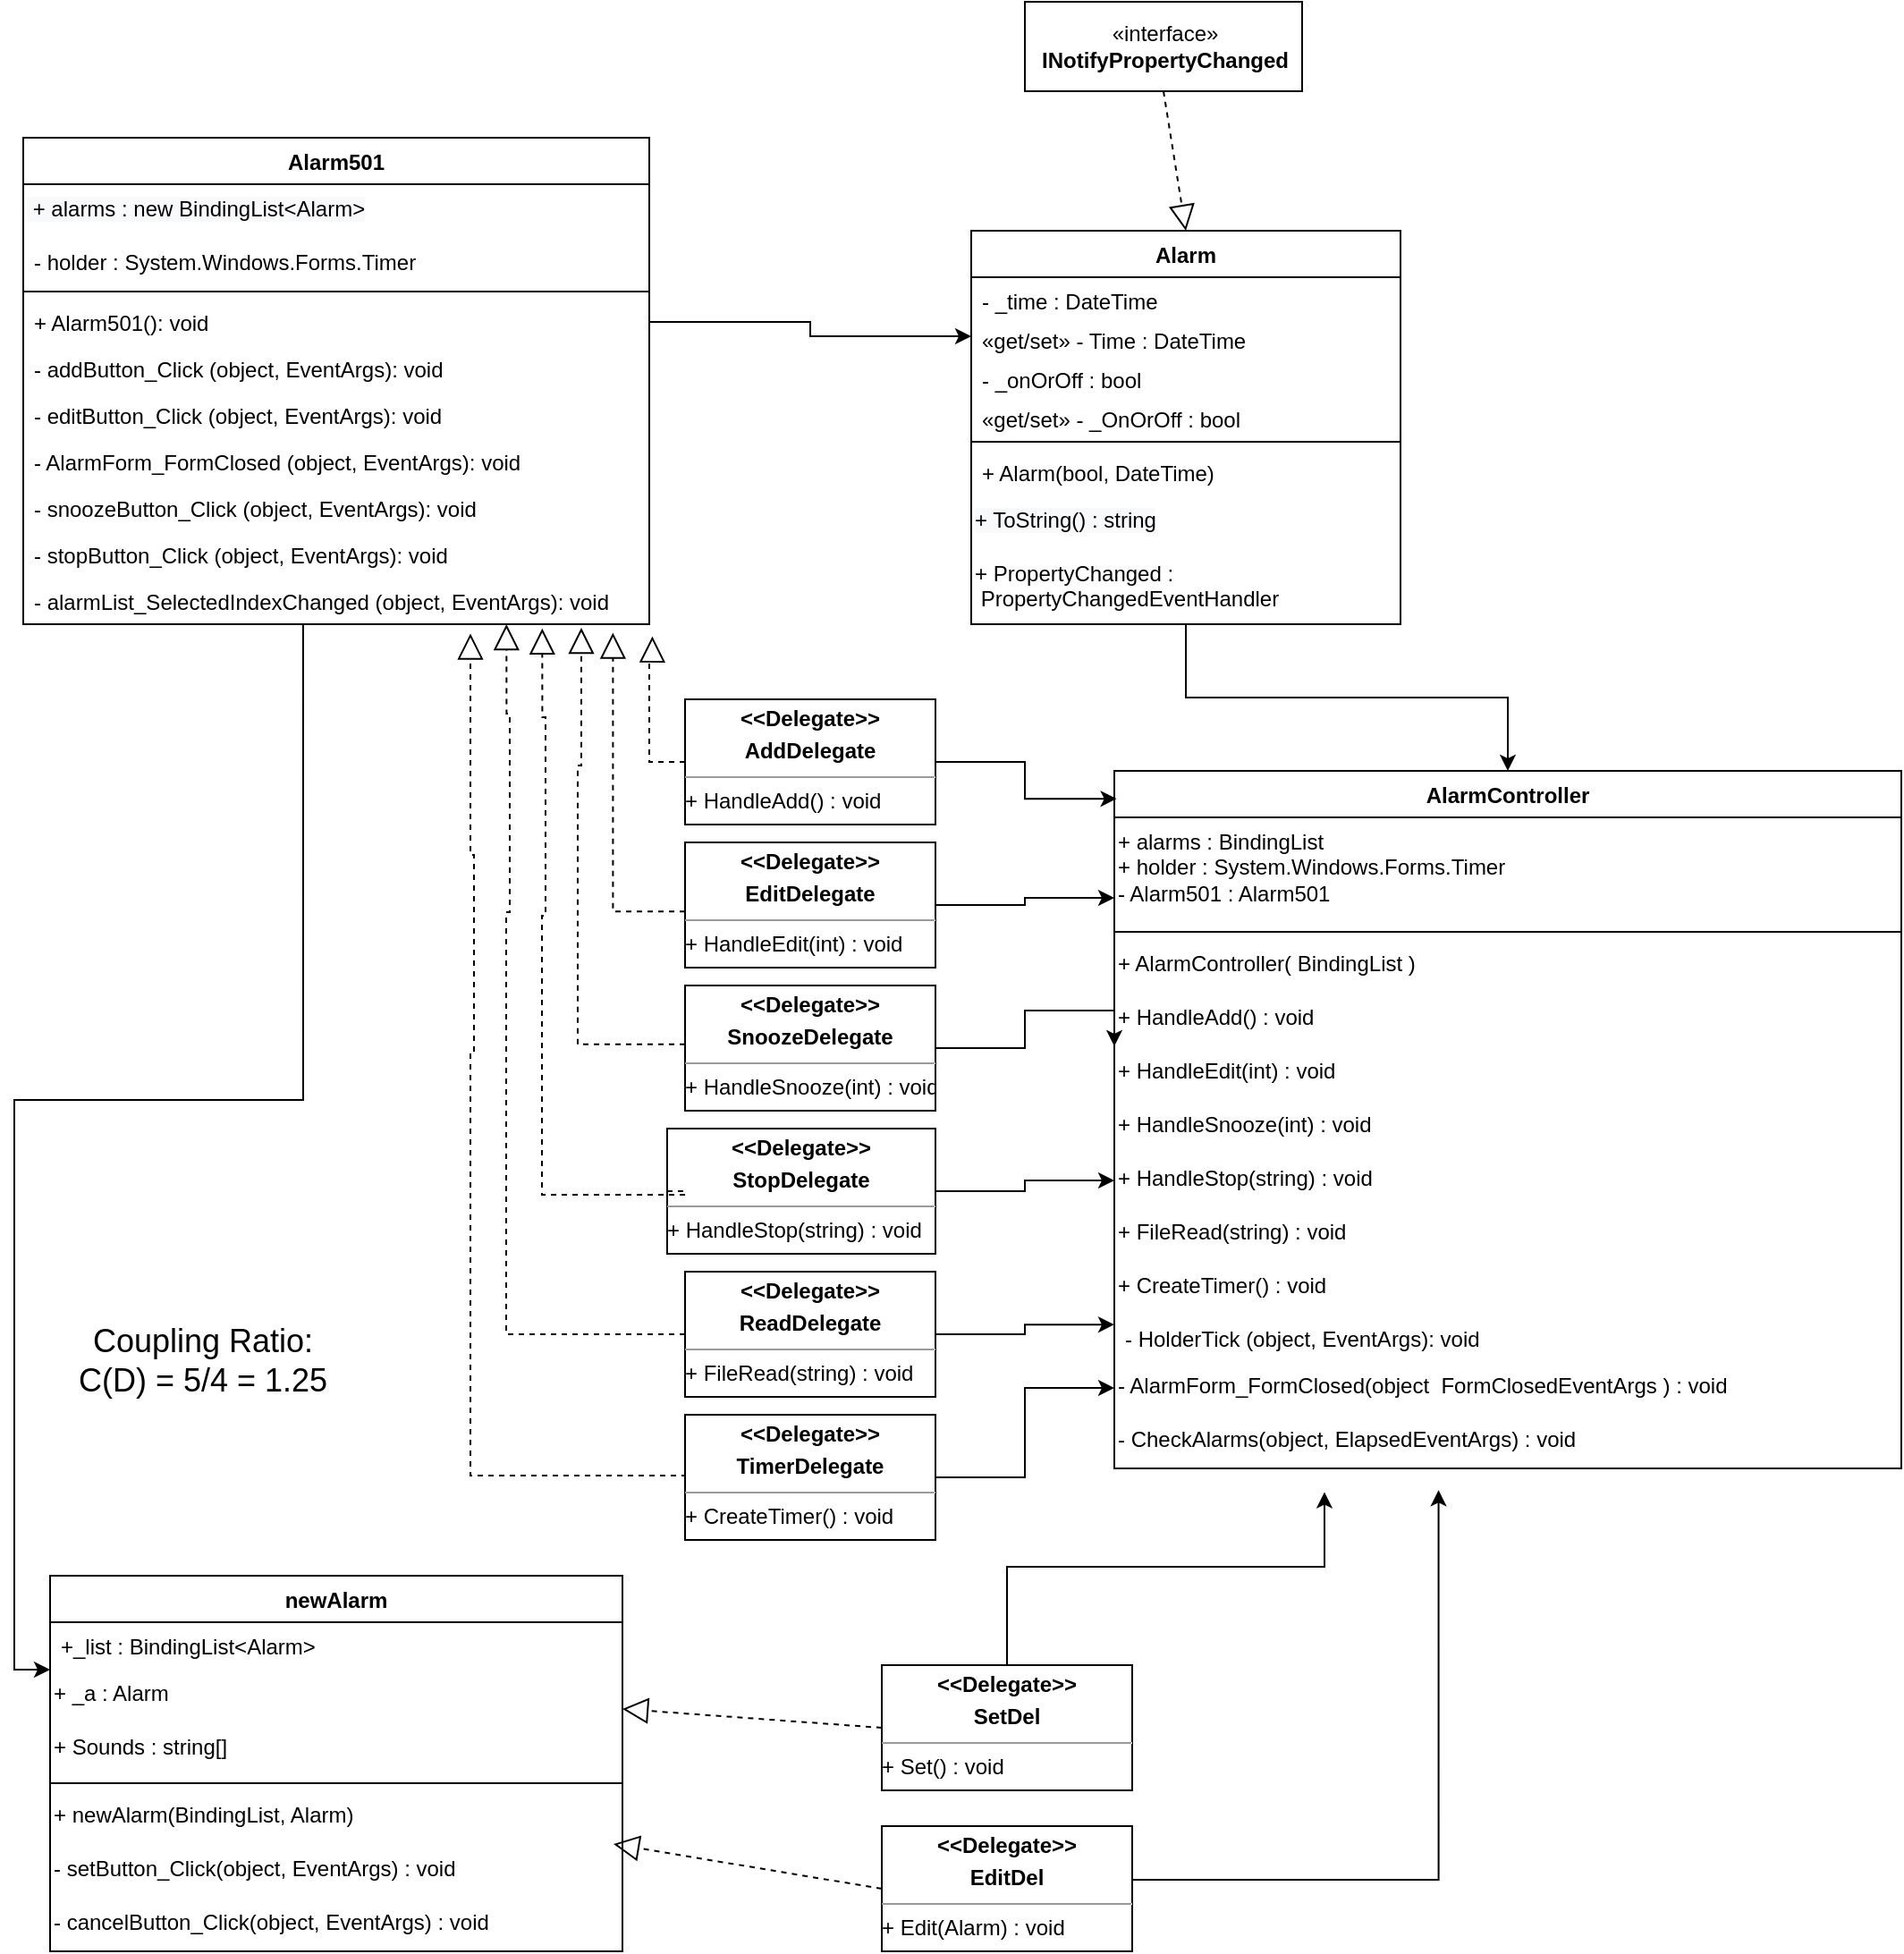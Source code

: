 <mxfile version="16.6.5" type="device"><diagram id="BD8AiTBZXwITBo6jQqy-" name="Page-1"><mxGraphModel dx="1038" dy="1638" grid="1" gridSize="10" guides="1" tooltips="1" connect="1" arrows="1" fold="1" page="1" pageScale="1" pageWidth="850" pageHeight="1100" math="0" shadow="0"><root><mxCell id="0"/><mxCell id="1" parent="0"/><mxCell id="9IbYU1JsuYIL3_ZVUA-H-1" value="Alarm501" style="swimlane;fontStyle=1;align=center;verticalAlign=top;childLayout=stackLayout;horizontal=1;startSize=26;horizontalStack=0;resizeParent=1;resizeParentMax=0;resizeLast=0;collapsible=1;marginBottom=0;" parent="1" vertex="1"><mxGeometry x="20" y="-104" width="350" height="272" as="geometry"/></mxCell><mxCell id="IDQpKu8KwJjtk9IXUo6b-20" value="&lt;span style=&quot;color: rgb(0, 0, 0); font-family: helvetica; font-size: 12px; font-style: normal; font-weight: 400; letter-spacing: normal; text-align: left; text-indent: 0px; text-transform: none; word-spacing: 0px; background-color: rgb(248, 249, 250); display: inline; float: none;&quot;&gt;&amp;nbsp;+ alarms : new BindingList&amp;lt;Alarm&amp;gt;&lt;/span&gt;" style="text;whiteSpace=wrap;html=1;" parent="9IbYU1JsuYIL3_ZVUA-H-1" vertex="1"><mxGeometry y="26" width="350" height="30" as="geometry"/></mxCell><mxCell id="9IbYU1JsuYIL3_ZVUA-H-2" value="- holder : System.Windows.Forms.Timer " style="text;strokeColor=none;fillColor=none;align=left;verticalAlign=top;spacingLeft=4;spacingRight=4;overflow=hidden;rotatable=0;points=[[0,0.5],[1,0.5]];portConstraint=eastwest;" parent="9IbYU1JsuYIL3_ZVUA-H-1" vertex="1"><mxGeometry y="56" width="350" height="26" as="geometry"/></mxCell><mxCell id="9IbYU1JsuYIL3_ZVUA-H-3" value="" style="line;strokeWidth=1;fillColor=none;align=left;verticalAlign=middle;spacingTop=-1;spacingLeft=3;spacingRight=3;rotatable=0;labelPosition=right;points=[];portConstraint=eastwest;" parent="9IbYU1JsuYIL3_ZVUA-H-1" vertex="1"><mxGeometry y="82" width="350" height="8" as="geometry"/></mxCell><mxCell id="9IbYU1JsuYIL3_ZVUA-H-4" value="+ Alarm501(): void" style="text;strokeColor=none;fillColor=none;align=left;verticalAlign=top;spacingLeft=4;spacingRight=4;overflow=hidden;rotatable=0;points=[[0,0.5],[1,0.5]];portConstraint=eastwest;" parent="9IbYU1JsuYIL3_ZVUA-H-1" vertex="1"><mxGeometry y="90" width="350" height="26" as="geometry"/></mxCell><mxCell id="9IbYU1JsuYIL3_ZVUA-H-17" value="- addButton_Click (object, EventArgs): void" style="text;strokeColor=none;fillColor=none;align=left;verticalAlign=top;spacingLeft=4;spacingRight=4;overflow=hidden;rotatable=0;points=[[0,0.5],[1,0.5]];portConstraint=eastwest;" parent="9IbYU1JsuYIL3_ZVUA-H-1" vertex="1"><mxGeometry y="116" width="350" height="26" as="geometry"/></mxCell><mxCell id="9IbYU1JsuYIL3_ZVUA-H-19" value="- editButton_Click (object, EventArgs): void" style="text;strokeColor=none;fillColor=none;align=left;verticalAlign=top;spacingLeft=4;spacingRight=4;overflow=hidden;rotatable=0;points=[[0,0.5],[1,0.5]];portConstraint=eastwest;" parent="9IbYU1JsuYIL3_ZVUA-H-1" vertex="1"><mxGeometry y="142" width="350" height="26" as="geometry"/></mxCell><mxCell id="9IbYU1JsuYIL3_ZVUA-H-20" value="- AlarmForm_FormClosed (object, EventArgs): void" style="text;strokeColor=none;fillColor=none;align=left;verticalAlign=top;spacingLeft=4;spacingRight=4;overflow=hidden;rotatable=0;points=[[0,0.5],[1,0.5]];portConstraint=eastwest;" parent="9IbYU1JsuYIL3_ZVUA-H-1" vertex="1"><mxGeometry y="168" width="350" height="26" as="geometry"/></mxCell><mxCell id="9IbYU1JsuYIL3_ZVUA-H-21" value="- snoozeButton_Click (object, EventArgs): void" style="text;strokeColor=none;fillColor=none;align=left;verticalAlign=top;spacingLeft=4;spacingRight=4;overflow=hidden;rotatable=0;points=[[0,0.5],[1,0.5]];portConstraint=eastwest;" parent="9IbYU1JsuYIL3_ZVUA-H-1" vertex="1"><mxGeometry y="194" width="350" height="26" as="geometry"/></mxCell><mxCell id="9IbYU1JsuYIL3_ZVUA-H-22" value="- stopButton_Click (object, EventArgs): void" style="text;strokeColor=none;fillColor=none;align=left;verticalAlign=top;spacingLeft=4;spacingRight=4;overflow=hidden;rotatable=0;points=[[0,0.5],[1,0.5]];portConstraint=eastwest;" parent="9IbYU1JsuYIL3_ZVUA-H-1" vertex="1"><mxGeometry y="220" width="350" height="26" as="geometry"/></mxCell><mxCell id="9IbYU1JsuYIL3_ZVUA-H-23" value="- alarmList_SelectedIndexChanged (object, EventArgs): void" style="text;strokeColor=none;fillColor=none;align=left;verticalAlign=top;spacingLeft=4;spacingRight=4;overflow=hidden;rotatable=0;points=[[0,0.5],[1,0.5]];portConstraint=eastwest;" parent="9IbYU1JsuYIL3_ZVUA-H-1" vertex="1"><mxGeometry y="246" width="350" height="26" as="geometry"/></mxCell><mxCell id="9IbYU1JsuYIL3_ZVUA-H-5" value="Alarm" style="swimlane;fontStyle=1;align=center;verticalAlign=top;childLayout=stackLayout;horizontal=1;startSize=26;horizontalStack=0;resizeParent=1;resizeParentMax=0;resizeLast=0;collapsible=1;marginBottom=0;" parent="1" vertex="1"><mxGeometry x="550" y="-52" width="240" height="220" as="geometry"/></mxCell><mxCell id="9IbYU1JsuYIL3_ZVUA-H-27" value="- _time : DateTime" style="text;strokeColor=none;fillColor=none;align=left;verticalAlign=top;spacingLeft=4;spacingRight=4;overflow=hidden;rotatable=0;points=[[0,0.5],[1,0.5]];portConstraint=eastwest;" parent="9IbYU1JsuYIL3_ZVUA-H-5" vertex="1"><mxGeometry y="26" width="240" height="22" as="geometry"/></mxCell><mxCell id="9IbYU1JsuYIL3_ZVUA-H-6" value="«get/set» - Time : DateTime" style="text;strokeColor=none;fillColor=none;align=left;verticalAlign=top;spacingLeft=4;spacingRight=4;overflow=hidden;rotatable=0;points=[[0,0.5],[1,0.5]];portConstraint=eastwest;" parent="9IbYU1JsuYIL3_ZVUA-H-5" vertex="1"><mxGeometry y="48" width="240" height="22" as="geometry"/></mxCell><mxCell id="9IbYU1JsuYIL3_ZVUA-H-28" value="- _onOrOff : bool" style="text;strokeColor=none;fillColor=none;align=left;verticalAlign=top;spacingLeft=4;spacingRight=4;overflow=hidden;rotatable=0;points=[[0,0.5],[1,0.5]];portConstraint=eastwest;" parent="9IbYU1JsuYIL3_ZVUA-H-5" vertex="1"><mxGeometry y="70" width="240" height="22" as="geometry"/></mxCell><mxCell id="9IbYU1JsuYIL3_ZVUA-H-29" value="«get/set» - _OnOrOff : bool" style="text;strokeColor=none;fillColor=none;align=left;verticalAlign=top;spacingLeft=4;spacingRight=4;overflow=hidden;rotatable=0;points=[[0,0.5],[1,0.5]];portConstraint=eastwest;" parent="9IbYU1JsuYIL3_ZVUA-H-5" vertex="1"><mxGeometry y="92" width="240" height="22" as="geometry"/></mxCell><mxCell id="9IbYU1JsuYIL3_ZVUA-H-7" value="" style="line;strokeWidth=1;fillColor=none;align=left;verticalAlign=middle;spacingTop=-1;spacingLeft=3;spacingRight=3;rotatable=0;labelPosition=right;points=[];portConstraint=eastwest;" parent="9IbYU1JsuYIL3_ZVUA-H-5" vertex="1"><mxGeometry y="114" width="240" height="8" as="geometry"/></mxCell><mxCell id="9IbYU1JsuYIL3_ZVUA-H-8" value="+ Alarm(bool, DateTime)" style="text;strokeColor=none;fillColor=none;align=left;verticalAlign=top;spacingLeft=4;spacingRight=4;overflow=hidden;rotatable=0;points=[[0,0.5],[1,0.5]];portConstraint=eastwest;" parent="9IbYU1JsuYIL3_ZVUA-H-5" vertex="1"><mxGeometry y="122" width="240" height="26" as="geometry"/></mxCell><mxCell id="9IbYU1JsuYIL3_ZVUA-H-30" value="&lt;span style=&quot;color: rgb(0 , 0 , 0) ; font-family: &amp;#34;helvetica&amp;#34; ; font-size: 12px ; font-style: normal ; font-weight: 400 ; letter-spacing: normal ; text-align: left ; text-indent: 0px ; text-transform: none ; word-spacing: 0px ; background-color: rgb(248 , 249 , 250) ; display: inline ; float: none&quot;&gt;+ ToString() : string&lt;/span&gt;" style="text;whiteSpace=wrap;html=1;" parent="9IbYU1JsuYIL3_ZVUA-H-5" vertex="1"><mxGeometry y="148" width="240" height="30" as="geometry"/></mxCell><mxCell id="9IbYU1JsuYIL3_ZVUA-H-31" value="+ PropertyChanged : &amp;nbsp;PropertyChangedEventHandler&amp;nbsp;" style="text;whiteSpace=wrap;html=1;" parent="9IbYU1JsuYIL3_ZVUA-H-5" vertex="1"><mxGeometry y="178" width="240" height="42" as="geometry"/></mxCell><mxCell id="9IbYU1JsuYIL3_ZVUA-H-9" value="newAlarm" style="swimlane;fontStyle=1;align=center;verticalAlign=top;childLayout=stackLayout;horizontal=1;startSize=26;horizontalStack=0;resizeParent=1;resizeParentMax=0;resizeLast=0;collapsible=1;marginBottom=0;" parent="1" vertex="1"><mxGeometry x="35" y="700" width="320" height="210" as="geometry"/></mxCell><mxCell id="9IbYU1JsuYIL3_ZVUA-H-10" value="+_list : BindingList&lt;Alarm&gt; " style="text;strokeColor=none;fillColor=none;align=left;verticalAlign=top;spacingLeft=4;spacingRight=4;overflow=hidden;rotatable=0;points=[[0,0.5],[1,0.5]];portConstraint=eastwest;" parent="9IbYU1JsuYIL3_ZVUA-H-9" vertex="1"><mxGeometry y="26" width="320" height="26" as="geometry"/></mxCell><mxCell id="9IbYU1JsuYIL3_ZVUA-H-34" value="+ _a : Alarm&amp;nbsp;" style="text;whiteSpace=wrap;html=1;" parent="9IbYU1JsuYIL3_ZVUA-H-9" vertex="1"><mxGeometry y="52" width="320" height="30" as="geometry"/></mxCell><mxCell id="IDQpKu8KwJjtk9IXUo6b-29" value="+ Sounds : string[]" style="text;whiteSpace=wrap;html=1;" parent="9IbYU1JsuYIL3_ZVUA-H-9" vertex="1"><mxGeometry y="82" width="320" height="30" as="geometry"/></mxCell><mxCell id="9IbYU1JsuYIL3_ZVUA-H-11" value="" style="line;strokeWidth=1;fillColor=none;align=left;verticalAlign=middle;spacingTop=-1;spacingLeft=3;spacingRight=3;rotatable=0;labelPosition=right;points=[];portConstraint=eastwest;" parent="9IbYU1JsuYIL3_ZVUA-H-9" vertex="1"><mxGeometry y="112" width="320" height="8" as="geometry"/></mxCell><mxCell id="9IbYU1JsuYIL3_ZVUA-H-35" value="+ newAlarm(BindingList, Alarm)" style="text;whiteSpace=wrap;html=1;" parent="9IbYU1JsuYIL3_ZVUA-H-9" vertex="1"><mxGeometry y="120" width="320" height="30" as="geometry"/></mxCell><mxCell id="9IbYU1JsuYIL3_ZVUA-H-36" value="- setButton_Click(object, EventArgs) : void" style="text;whiteSpace=wrap;html=1;" parent="9IbYU1JsuYIL3_ZVUA-H-9" vertex="1"><mxGeometry y="150" width="320" height="30" as="geometry"/></mxCell><mxCell id="9IbYU1JsuYIL3_ZVUA-H-37" value="- cancelButton_Click(object, EventArgs) : void" style="text;whiteSpace=wrap;html=1;" parent="9IbYU1JsuYIL3_ZVUA-H-9" vertex="1"><mxGeometry y="180" width="320" height="30" as="geometry"/></mxCell><mxCell id="9IbYU1JsuYIL3_ZVUA-H-24" style="edgeStyle=orthogonalEdgeStyle;rounded=0;orthogonalLoop=1;jettySize=auto;html=1;entryX=0;entryY=0.5;entryDx=0;entryDy=0;exitX=1;exitY=0.5;exitDx=0;exitDy=0;" parent="1" source="9IbYU1JsuYIL3_ZVUA-H-4" target="9IbYU1JsuYIL3_ZVUA-H-6" edge="1"><mxGeometry relative="1" as="geometry"><mxPoint x="370" y="191" as="sourcePoint"/></mxGeometry></mxCell><mxCell id="9IbYU1JsuYIL3_ZVUA-H-25" value="«interface»&lt;br&gt;&lt;b&gt;INotifyPropertyChanged&lt;/b&gt;" style="html=1;" parent="1" vertex="1"><mxGeometry x="580" y="-180" width="155" height="50" as="geometry"/></mxCell><mxCell id="9IbYU1JsuYIL3_ZVUA-H-26" value="" style="endArrow=block;dashed=1;endFill=0;endSize=12;html=1;rounded=0;entryX=0.5;entryY=0;entryDx=0;entryDy=0;exitX=0.5;exitY=1;exitDx=0;exitDy=0;" parent="1" source="9IbYU1JsuYIL3_ZVUA-H-25" target="9IbYU1JsuYIL3_ZVUA-H-5" edge="1"><mxGeometry width="160" relative="1" as="geometry"><mxPoint x="460" y="120" as="sourcePoint"/><mxPoint x="620" y="120" as="targetPoint"/></mxGeometry></mxCell><mxCell id="9IbYU1JsuYIL3_ZVUA-H-32" style="edgeStyle=orthogonalEdgeStyle;rounded=0;orthogonalLoop=1;jettySize=auto;html=1;entryX=0;entryY=0.25;entryDx=0;entryDy=0;exitX=0.447;exitY=0.985;exitDx=0;exitDy=0;exitPerimeter=0;" parent="1" source="9IbYU1JsuYIL3_ZVUA-H-23" target="9IbYU1JsuYIL3_ZVUA-H-9" edge="1"><mxGeometry relative="1" as="geometry"><mxPoint x="630" y="520" as="targetPoint"/></mxGeometry></mxCell><mxCell id="IDQpKu8KwJjtk9IXUo6b-1" value="AlarmController" style="swimlane;fontStyle=1;align=center;verticalAlign=top;childLayout=stackLayout;horizontal=1;startSize=26;horizontalStack=0;resizeParent=1;resizeParentMax=0;resizeLast=0;collapsible=1;marginBottom=0;" parent="1" vertex="1"><mxGeometry x="630" y="250" width="440" height="390" as="geometry"/></mxCell><mxCell id="IDQpKu8KwJjtk9IXUo6b-11" value="+ alarms : BindingList&lt;br&gt;+ holder : System.Windows.Forms.Timer&lt;br&gt;- Alarm501 : Alarm501" style="text;whiteSpace=wrap;html=1;" parent="IDQpKu8KwJjtk9IXUo6b-1" vertex="1"><mxGeometry y="26" width="440" height="60" as="geometry"/></mxCell><mxCell id="IDQpKu8KwJjtk9IXUo6b-4" value="" style="line;strokeWidth=1;fillColor=none;align=left;verticalAlign=middle;spacingTop=-1;spacingLeft=3;spacingRight=3;rotatable=0;labelPosition=right;points=[];portConstraint=eastwest;" parent="IDQpKu8KwJjtk9IXUo6b-1" vertex="1"><mxGeometry y="86" width="440" height="8" as="geometry"/></mxCell><mxCell id="IDQpKu8KwJjtk9IXUo6b-10" value="+ AlarmController( BindingList )" style="text;whiteSpace=wrap;html=1;" parent="IDQpKu8KwJjtk9IXUo6b-1" vertex="1"><mxGeometry y="94" width="440" height="30" as="geometry"/></mxCell><mxCell id="IDQpKu8KwJjtk9IXUo6b-12" value="+ HandleAdd() : void" style="text;whiteSpace=wrap;html=1;" parent="IDQpKu8KwJjtk9IXUo6b-1" vertex="1"><mxGeometry y="124" width="440" height="30" as="geometry"/></mxCell><mxCell id="IDQpKu8KwJjtk9IXUo6b-13" value="+ HandleEdit(int) : void" style="text;whiteSpace=wrap;html=1;" parent="IDQpKu8KwJjtk9IXUo6b-1" vertex="1"><mxGeometry y="154" width="440" height="30" as="geometry"/></mxCell><mxCell id="IDQpKu8KwJjtk9IXUo6b-14" value="+ HandleSnooze(int) : void" style="text;whiteSpace=wrap;html=1;" parent="IDQpKu8KwJjtk9IXUo6b-1" vertex="1"><mxGeometry y="184" width="440" height="30" as="geometry"/></mxCell><mxCell id="IDQpKu8KwJjtk9IXUo6b-15" value="+ HandleStop(string) : void" style="text;whiteSpace=wrap;html=1;" parent="IDQpKu8KwJjtk9IXUo6b-1" vertex="1"><mxGeometry y="214" width="440" height="30" as="geometry"/></mxCell><mxCell id="IDQpKu8KwJjtk9IXUo6b-16" value="+ FileRead(string) : void" style="text;whiteSpace=wrap;html=1;" parent="IDQpKu8KwJjtk9IXUo6b-1" vertex="1"><mxGeometry y="244" width="440" height="30" as="geometry"/></mxCell><mxCell id="IDQpKu8KwJjtk9IXUo6b-17" value="+ CreateTimer() : void" style="text;whiteSpace=wrap;html=1;" parent="IDQpKu8KwJjtk9IXUo6b-1" vertex="1"><mxGeometry y="274" width="440" height="30" as="geometry"/></mxCell><mxCell id="IDQpKu8KwJjtk9IXUo6b-9" value="- HolderTick (object, EventArgs): void" style="text;strokeColor=none;fillColor=none;align=left;verticalAlign=top;spacingLeft=4;spacingRight=4;overflow=hidden;rotatable=0;points=[[0,0.5],[1,0.5]];portConstraint=eastwest;" parent="IDQpKu8KwJjtk9IXUo6b-1" vertex="1"><mxGeometry y="304" width="440" height="26" as="geometry"/></mxCell><mxCell id="IDQpKu8KwJjtk9IXUo6b-18" value="- AlarmForm_FormClosed(object&amp;nbsp; FormClosedEventArgs ) : void" style="text;whiteSpace=wrap;html=1;" parent="IDQpKu8KwJjtk9IXUo6b-1" vertex="1"><mxGeometry y="330" width="440" height="30" as="geometry"/></mxCell><mxCell id="IDQpKu8KwJjtk9IXUo6b-19" value="- CheckAlarms(object, ElapsedEventArgs) : void" style="text;whiteSpace=wrap;html=1;" parent="IDQpKu8KwJjtk9IXUo6b-1" vertex="1"><mxGeometry y="360" width="440" height="30" as="geometry"/></mxCell><mxCell id="IDQpKu8KwJjtk9IXUo6b-41" style="edgeStyle=orthogonalEdgeStyle;rounded=0;orthogonalLoop=1;jettySize=auto;html=1;entryX=0.003;entryY=0.04;entryDx=0;entryDy=0;entryPerimeter=0;" parent="1" source="IDQpKu8KwJjtk9IXUo6b-22" target="IDQpKu8KwJjtk9IXUo6b-1" edge="1"><mxGeometry relative="1" as="geometry"/></mxCell><mxCell id="IDQpKu8KwJjtk9IXUo6b-22" value="&lt;p style=&quot;margin: 0px ; margin-top: 4px ; text-align: center&quot;&gt;&lt;b&gt;&amp;lt;&amp;lt;Delegate&amp;gt;&amp;gt;&lt;/b&gt;&lt;/p&gt;&lt;p style=&quot;margin: 0px ; margin-top: 4px ; text-align: center&quot;&gt;&lt;b&gt;AddDelegate&lt;/b&gt;&lt;/p&gt;&lt;hr size=&quot;1&quot;&gt;&lt;div style=&quot;height: 2px&quot;&gt;&lt;span&gt;+ HandleAdd() : void&lt;/span&gt;&lt;/div&gt;" style="verticalAlign=top;align=left;overflow=fill;fontSize=12;fontFamily=Helvetica;html=1;" parent="1" vertex="1"><mxGeometry x="390" y="210" width="140" height="70" as="geometry"/></mxCell><mxCell id="IDQpKu8KwJjtk9IXUo6b-40" style="edgeStyle=orthogonalEdgeStyle;rounded=0;orthogonalLoop=1;jettySize=auto;html=1;entryX=0;entryY=0.75;entryDx=0;entryDy=0;" parent="1" source="IDQpKu8KwJjtk9IXUo6b-24" target="IDQpKu8KwJjtk9IXUo6b-11" edge="1"><mxGeometry relative="1" as="geometry"/></mxCell><mxCell id="IDQpKu8KwJjtk9IXUo6b-24" value="&lt;p style=&quot;margin: 0px ; margin-top: 4px ; text-align: center&quot;&gt;&lt;b&gt;&amp;lt;&amp;lt;Delegate&amp;gt;&amp;gt;&lt;/b&gt;&lt;/p&gt;&lt;p style=&quot;margin: 0px ; margin-top: 4px ; text-align: center&quot;&gt;&lt;b&gt;EditDelegate&lt;/b&gt;&lt;/p&gt;&lt;hr size=&quot;1&quot;&gt;&lt;div style=&quot;height: 2px&quot;&gt;&lt;span&gt;+ HandleEdit(int) : void&lt;/span&gt;&lt;/div&gt;" style="verticalAlign=top;align=left;overflow=fill;fontSize=12;fontFamily=Helvetica;html=1;" parent="1" vertex="1"><mxGeometry x="390" y="290" width="140" height="70" as="geometry"/></mxCell><mxCell id="IDQpKu8KwJjtk9IXUo6b-39" style="edgeStyle=orthogonalEdgeStyle;rounded=0;orthogonalLoop=1;jettySize=auto;html=1;entryX=0;entryY=0;entryDx=0;entryDy=0;" parent="1" source="IDQpKu8KwJjtk9IXUo6b-25" target="IDQpKu8KwJjtk9IXUo6b-13" edge="1"><mxGeometry relative="1" as="geometry"/></mxCell><mxCell id="IDQpKu8KwJjtk9IXUo6b-25" value="&lt;p style=&quot;margin: 0px ; margin-top: 4px ; text-align: center&quot;&gt;&lt;b&gt;&amp;lt;&amp;lt;Delegate&amp;gt;&amp;gt;&lt;/b&gt;&lt;/p&gt;&lt;p style=&quot;margin: 0px ; margin-top: 4px ; text-align: center&quot;&gt;&lt;b&gt;SnoozeDelegate&lt;/b&gt;&lt;/p&gt;&lt;hr size=&quot;1&quot;&gt;&lt;div style=&quot;height: 2px&quot;&gt;&lt;span&gt;+ HandleSnooze(int) : void&lt;/span&gt;&lt;/div&gt;" style="verticalAlign=top;align=left;overflow=fill;fontSize=12;fontFamily=Helvetica;html=1;" parent="1" vertex="1"><mxGeometry x="390" y="370" width="140" height="70" as="geometry"/></mxCell><mxCell id="IDQpKu8KwJjtk9IXUo6b-38" style="edgeStyle=orthogonalEdgeStyle;rounded=0;orthogonalLoop=1;jettySize=auto;html=1;entryX=0;entryY=0.5;entryDx=0;entryDy=0;" parent="1" source="IDQpKu8KwJjtk9IXUo6b-26" target="IDQpKu8KwJjtk9IXUo6b-15" edge="1"><mxGeometry relative="1" as="geometry"/></mxCell><mxCell id="IDQpKu8KwJjtk9IXUo6b-26" value="&lt;p style=&quot;margin: 0px ; margin-top: 4px ; text-align: center&quot;&gt;&lt;b&gt;&amp;lt;&amp;lt;Delegate&amp;gt;&amp;gt;&lt;/b&gt;&lt;/p&gt;&lt;p style=&quot;margin: 0px ; margin-top: 4px ; text-align: center&quot;&gt;&lt;b&gt;StopDelegate&lt;/b&gt;&lt;/p&gt;&lt;hr size=&quot;1&quot;&gt;&lt;div style=&quot;height: 2px&quot;&gt;&lt;span&gt;+ HandleStop(string) : void&lt;/span&gt;&lt;/div&gt;" style="verticalAlign=top;align=left;overflow=fill;fontSize=12;fontFamily=Helvetica;html=1;" parent="1" vertex="1"><mxGeometry x="380" y="450" width="150" height="70" as="geometry"/></mxCell><mxCell id="IDQpKu8KwJjtk9IXUo6b-37" style="edgeStyle=orthogonalEdgeStyle;rounded=0;orthogonalLoop=1;jettySize=auto;html=1;entryX=0;entryY=0.215;entryDx=0;entryDy=0;entryPerimeter=0;" parent="1" source="IDQpKu8KwJjtk9IXUo6b-27" target="IDQpKu8KwJjtk9IXUo6b-9" edge="1"><mxGeometry relative="1" as="geometry"/></mxCell><mxCell id="IDQpKu8KwJjtk9IXUo6b-27" value="&lt;p style=&quot;margin: 0px ; margin-top: 4px ; text-align: center&quot;&gt;&lt;b&gt;&amp;lt;&amp;lt;Delegate&amp;gt;&amp;gt;&lt;/b&gt;&lt;/p&gt;&lt;p style=&quot;margin: 0px ; margin-top: 4px ; text-align: center&quot;&gt;&lt;b&gt;ReadDelegate&lt;/b&gt;&lt;/p&gt;&lt;hr size=&quot;1&quot;&gt;&lt;div style=&quot;height: 2px&quot;&gt;&lt;span&gt;+ FileRead(string) : void&lt;/span&gt;&lt;br&gt;&lt;/div&gt;" style="verticalAlign=top;align=left;overflow=fill;fontSize=12;fontFamily=Helvetica;html=1;" parent="1" vertex="1"><mxGeometry x="390" y="530" width="140" height="70" as="geometry"/></mxCell><mxCell id="IDQpKu8KwJjtk9IXUo6b-36" style="edgeStyle=orthogonalEdgeStyle;rounded=0;orthogonalLoop=1;jettySize=auto;html=1;entryX=0;entryY=0.5;entryDx=0;entryDy=0;" parent="1" source="IDQpKu8KwJjtk9IXUo6b-28" target="IDQpKu8KwJjtk9IXUo6b-18" edge="1"><mxGeometry relative="1" as="geometry"/></mxCell><mxCell id="IDQpKu8KwJjtk9IXUo6b-28" value="&lt;p style=&quot;margin: 0px ; margin-top: 4px ; text-align: center&quot;&gt;&lt;b&gt;&amp;lt;&amp;lt;Delegate&amp;gt;&amp;gt;&lt;/b&gt;&lt;/p&gt;&lt;p style=&quot;margin: 0px ; margin-top: 4px ; text-align: center&quot;&gt;&lt;b&gt;TimerDelegate&lt;/b&gt;&lt;/p&gt;&lt;hr size=&quot;1&quot;&gt;&lt;div style=&quot;height: 2px&quot;&gt;&lt;span&gt;+ CreateTimer() : void&lt;/span&gt;&lt;br&gt;&lt;/div&gt;" style="verticalAlign=top;align=left;overflow=fill;fontSize=12;fontFamily=Helvetica;html=1;" parent="1" vertex="1"><mxGeometry x="390" y="610" width="140" height="70" as="geometry"/></mxCell><mxCell id="IDQpKu8KwJjtk9IXUo6b-30" value="" style="endArrow=block;dashed=1;endFill=0;endSize=12;html=1;rounded=0;exitX=0;exitY=0.5;exitDx=0;exitDy=0;edgeStyle=orthogonalEdgeStyle;entryX=1.005;entryY=1.262;entryDx=0;entryDy=0;entryPerimeter=0;" parent="1" source="IDQpKu8KwJjtk9IXUo6b-22" target="9IbYU1JsuYIL3_ZVUA-H-23" edge="1"><mxGeometry width="160" relative="1" as="geometry"><mxPoint x="210" y="270" as="sourcePoint"/><mxPoint x="208" y="190" as="targetPoint"/><Array as="points"><mxPoint x="370" y="245"/><mxPoint x="370" y="190"/><mxPoint x="372" y="190"/></Array></mxGeometry></mxCell><mxCell id="IDQpKu8KwJjtk9IXUo6b-31" value="" style="endArrow=block;dashed=1;endFill=0;endSize=12;html=1;rounded=0;entryX=0.942;entryY=1.185;entryDx=0;entryDy=0;entryPerimeter=0;exitX=0;exitY=0.5;exitDx=0;exitDy=0;edgeStyle=orthogonalEdgeStyle;" parent="1" target="9IbYU1JsuYIL3_ZVUA-H-23" edge="1"><mxGeometry width="160" relative="1" as="geometry"><mxPoint x="390" y="328.6" as="sourcePoint"/><mxPoint x="208.3" y="259.998" as="targetPoint"/><Array as="points"><mxPoint x="350" y="329"/></Array></mxGeometry></mxCell><mxCell id="IDQpKu8KwJjtk9IXUo6b-32" value="" style="endArrow=block;dashed=1;endFill=0;endSize=12;html=1;rounded=0;exitX=0;exitY=0.5;exitDx=0;exitDy=0;edgeStyle=orthogonalEdgeStyle;" parent="1" edge="1"><mxGeometry width="160" relative="1" as="geometry"><mxPoint x="390" y="402.9" as="sourcePoint"/><mxPoint x="332" y="170" as="targetPoint"/><Array as="points"><mxPoint x="330" y="403"/><mxPoint x="330" y="247"/><mxPoint x="332" y="247"/></Array></mxGeometry></mxCell><mxCell id="IDQpKu8KwJjtk9IXUo6b-33" value="" style="endArrow=block;dashed=1;endFill=0;endSize=12;html=1;rounded=0;exitX=0;exitY=0.5;exitDx=0;exitDy=0;edgeStyle=orthogonalEdgeStyle;entryX=0.829;entryY=1.092;entryDx=0;entryDy=0;entryPerimeter=0;" parent="1" source="IDQpKu8KwJjtk9IXUo6b-26" target="9IbYU1JsuYIL3_ZVUA-H-23" edge="1"><mxGeometry width="160" relative="1" as="geometry"><mxPoint x="370" y="486.5" as="sourcePoint"/><mxPoint x="260" y="270" as="targetPoint"/><Array as="points"><mxPoint x="390" y="487"/><mxPoint x="310" y="487"/><mxPoint x="310" y="331"/><mxPoint x="312" y="331"/><mxPoint x="312" y="220"/><mxPoint x="310" y="220"/></Array></mxGeometry></mxCell><mxCell id="IDQpKu8KwJjtk9IXUo6b-34" value="" style="endArrow=block;dashed=1;endFill=0;endSize=12;html=1;rounded=0;exitX=0;exitY=0.5;exitDx=0;exitDy=0;edgeStyle=orthogonalEdgeStyle;entryX=0.829;entryY=1.092;entryDx=0;entryDy=0;entryPerimeter=0;" parent="1" source="IDQpKu8KwJjtk9IXUo6b-27" edge="1"><mxGeometry width="160" relative="1" as="geometry"><mxPoint x="370" y="482.61" as="sourcePoint"/><mxPoint x="290.15" y="168.002" as="targetPoint"/><Array as="points"><mxPoint x="290" y="565"/><mxPoint x="290" y="329"/><mxPoint x="292" y="329"/><mxPoint x="292" y="218"/><mxPoint x="290" y="218"/></Array></mxGeometry></mxCell><mxCell id="IDQpKu8KwJjtk9IXUo6b-35" value="" style="endArrow=block;dashed=1;endFill=0;endSize=12;html=1;rounded=0;exitX=0;exitY=0.5;exitDx=0;exitDy=0;edgeStyle=orthogonalEdgeStyle;entryX=0.717;entryY=1.2;entryDx=0;entryDy=0;entryPerimeter=0;" parent="1" source="IDQpKu8KwJjtk9IXUo6b-28" target="9IbYU1JsuYIL3_ZVUA-H-23" edge="1"><mxGeometry width="160" relative="1" as="geometry"><mxPoint x="370" y="643.5" as="sourcePoint"/><mxPoint x="270.15" y="246.502" as="targetPoint"/><Array as="points"><mxPoint x="390" y="644"/><mxPoint x="270" y="644"/><mxPoint x="270" y="408"/><mxPoint x="272" y="408"/><mxPoint x="272" y="297"/><mxPoint x="270" y="297"/></Array></mxGeometry></mxCell><mxCell id="IDQpKu8KwJjtk9IXUo6b-105" style="edgeStyle=orthogonalEdgeStyle;rounded=0;orthogonalLoop=1;jettySize=auto;html=1;entryX=0.5;entryY=0;entryDx=0;entryDy=0;" parent="1" source="9IbYU1JsuYIL3_ZVUA-H-31" target="IDQpKu8KwJjtk9IXUo6b-1" edge="1"><mxGeometry relative="1" as="geometry"/></mxCell><mxCell id="IDQpKu8KwJjtk9IXUo6b-108" style="edgeStyle=orthogonalEdgeStyle;rounded=0;orthogonalLoop=1;jettySize=auto;html=1;entryX=0.267;entryY=1.443;entryDx=0;entryDy=0;entryPerimeter=0;" parent="1" source="IDQpKu8KwJjtk9IXUo6b-106" target="IDQpKu8KwJjtk9IXUo6b-19" edge="1"><mxGeometry relative="1" as="geometry"/></mxCell><mxCell id="IDQpKu8KwJjtk9IXUo6b-106" value="&lt;p style=&quot;margin: 0px ; margin-top: 4px ; text-align: center&quot;&gt;&lt;b&gt;&amp;lt;&amp;lt;Delegate&amp;gt;&amp;gt;&lt;/b&gt;&lt;/p&gt;&lt;p style=&quot;margin: 0px ; margin-top: 4px ; text-align: center&quot;&gt;&lt;b&gt;SetDel&lt;/b&gt;&lt;/p&gt;&lt;hr size=&quot;1&quot;&gt;&lt;div style=&quot;height: 2px&quot;&gt;&lt;span&gt;+ Set() : void&lt;/span&gt;&lt;br&gt;&lt;/div&gt;" style="verticalAlign=top;align=left;overflow=fill;fontSize=12;fontFamily=Helvetica;html=1;" parent="1" vertex="1"><mxGeometry x="500" y="750" width="140" height="70" as="geometry"/></mxCell><mxCell id="IDQpKu8KwJjtk9IXUo6b-109" style="edgeStyle=orthogonalEdgeStyle;rounded=0;orthogonalLoop=1;jettySize=auto;html=1;entryX=0.412;entryY=1.405;entryDx=0;entryDy=0;entryPerimeter=0;" parent="1" source="IDQpKu8KwJjtk9IXUo6b-107" target="IDQpKu8KwJjtk9IXUo6b-19" edge="1"><mxGeometry relative="1" as="geometry"><Array as="points"><mxPoint x="811" y="870"/></Array></mxGeometry></mxCell><mxCell id="IDQpKu8KwJjtk9IXUo6b-107" value="&lt;p style=&quot;margin: 0px ; margin-top: 4px ; text-align: center&quot;&gt;&lt;b&gt;&amp;lt;&amp;lt;Delegate&amp;gt;&amp;gt;&lt;/b&gt;&lt;/p&gt;&lt;p style=&quot;margin: 0px ; margin-top: 4px ; text-align: center&quot;&gt;&lt;b&gt;EditDel&lt;/b&gt;&lt;/p&gt;&lt;hr size=&quot;1&quot;&gt;&lt;div style=&quot;height: 2px&quot;&gt;&lt;span&gt;+ Edit(Alarm) : void&lt;/span&gt;&lt;br&gt;&lt;/div&gt;" style="verticalAlign=top;align=left;overflow=fill;fontSize=12;fontFamily=Helvetica;html=1;" parent="1" vertex="1"><mxGeometry x="500" y="840" width="140" height="70" as="geometry"/></mxCell><mxCell id="IDQpKu8KwJjtk9IXUo6b-110" value="" style="endArrow=block;dashed=1;endFill=0;endSize=12;html=1;rounded=0;exitX=0;exitY=0.5;exitDx=0;exitDy=0;entryX=1;entryY=0.75;entryDx=0;entryDy=0;" parent="1" source="IDQpKu8KwJjtk9IXUo6b-106" target="9IbYU1JsuYIL3_ZVUA-H-34" edge="1"><mxGeometry width="160" relative="1" as="geometry"><mxPoint x="280" y="970" as="sourcePoint"/><mxPoint x="440" y="970" as="targetPoint"/></mxGeometry></mxCell><mxCell id="IDQpKu8KwJjtk9IXUo6b-111" value="" style="endArrow=block;dashed=1;endFill=0;endSize=12;html=1;rounded=0;exitX=0;exitY=0.5;exitDx=0;exitDy=0;entryX=1;entryY=0.75;entryDx=0;entryDy=0;" parent="1" source="IDQpKu8KwJjtk9IXUo6b-107" edge="1"><mxGeometry width="160" relative="1" as="geometry"><mxPoint x="495" y="860.5" as="sourcePoint"/><mxPoint x="350" y="850" as="targetPoint"/></mxGeometry></mxCell><mxCell id="IDQpKu8KwJjtk9IXUo6b-112" value="&lt;font style=&quot;font-size: 18px&quot;&gt;Coupling Ratio:&lt;br&gt;C(D) = 5/4 = 1.25&lt;/font&gt;" style="text;html=1;align=center;verticalAlign=middle;resizable=0;points=[];autosize=1;strokeColor=none;fillColor=none;" parent="1" vertex="1"><mxGeometry x="45" y="560" width="150" height="40" as="geometry"/></mxCell></root></mxGraphModel></diagram></mxfile>
